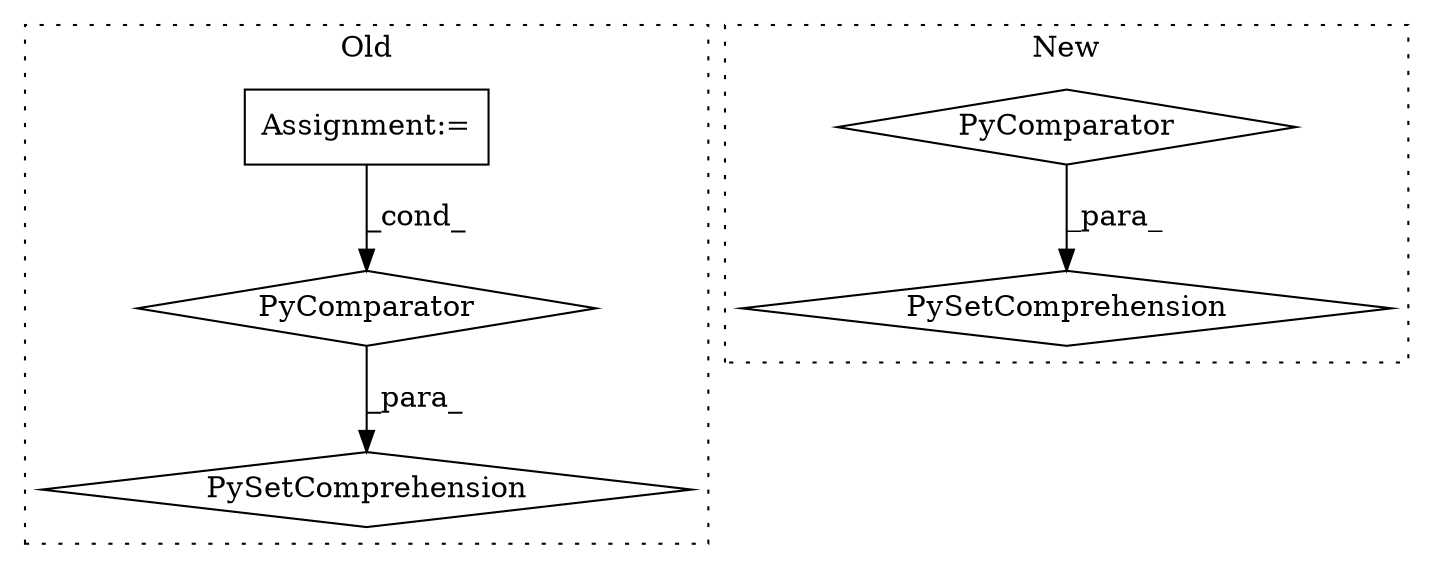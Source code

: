 digraph G {
subgraph cluster0 {
1 [label="PySetComprehension" a="111" s="4136" l="194" shape="diamond"];
3 [label="Assignment:=" a="7" s="4300" l="22" shape="box"];
5 [label="PyComparator" a="113" s="4300" l="22" shape="diamond"];
label = "Old";
style="dotted";
}
subgraph cluster1 {
2 [label="PySetComprehension" a="111" s="4485" l="126" shape="diamond"];
4 [label="PyComparator" a="113" s="4579" l="24" shape="diamond"];
label = "New";
style="dotted";
}
3 -> 5 [label="_cond_"];
4 -> 2 [label="_para_"];
5 -> 1 [label="_para_"];
}